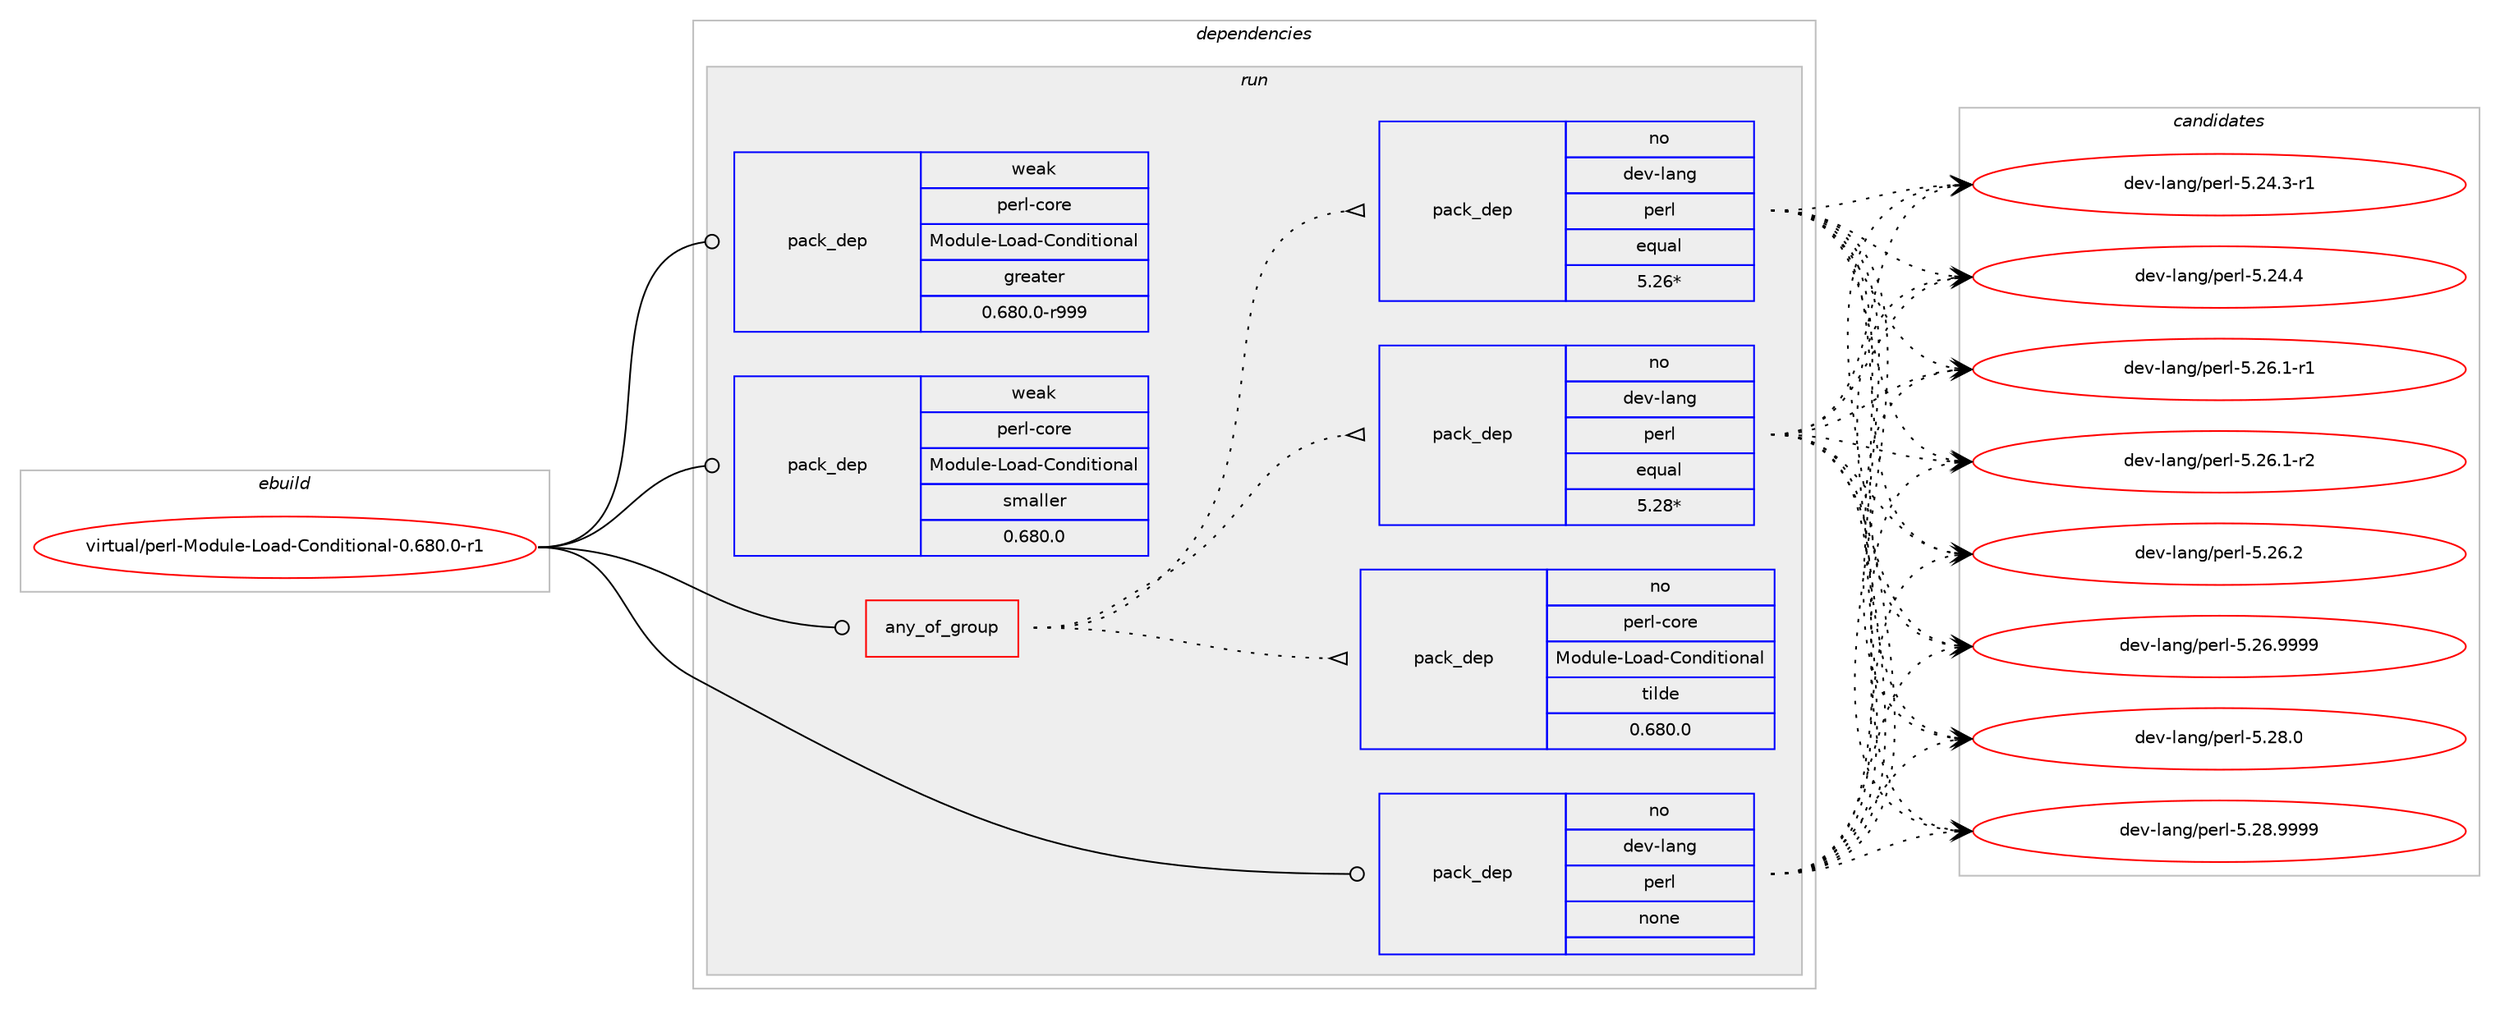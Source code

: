 digraph prolog {

# *************
# Graph options
# *************

newrank=true;
concentrate=true;
compound=true;
graph [rankdir=LR,fontname=Helvetica,fontsize=10,ranksep=1.5];#, ranksep=2.5, nodesep=0.2];
edge  [arrowhead=vee];
node  [fontname=Helvetica,fontsize=10];

# **********
# The ebuild
# **********

subgraph cluster_leftcol {
color=gray;
rank=same;
label=<<i>ebuild</i>>;
id [label="virtual/perl-Module-Load-Conditional-0.680.0-r1", color=red, width=4, href="../virtual/perl-Module-Load-Conditional-0.680.0-r1.svg"];
}

# ****************
# The dependencies
# ****************

subgraph cluster_midcol {
color=gray;
label=<<i>dependencies</i>>;
subgraph cluster_compile {
fillcolor="#eeeeee";
style=filled;
label=<<i>compile</i>>;
}
subgraph cluster_compileandrun {
fillcolor="#eeeeee";
style=filled;
label=<<i>compile and run</i>>;
}
subgraph cluster_run {
fillcolor="#eeeeee";
style=filled;
label=<<i>run</i>>;
subgraph any28001 {
dependency1742269 [label=<<TABLE BORDER="0" CELLBORDER="1" CELLSPACING="0" CELLPADDING="4"><TR><TD CELLPADDING="10">any_of_group</TD></TR></TABLE>>, shape=none, color=red];subgraph pack1250641 {
dependency1742270 [label=<<TABLE BORDER="0" CELLBORDER="1" CELLSPACING="0" CELLPADDING="4" WIDTH="220"><TR><TD ROWSPAN="6" CELLPADDING="30">pack_dep</TD></TR><TR><TD WIDTH="110">no</TD></TR><TR><TD>dev-lang</TD></TR><TR><TD>perl</TD></TR><TR><TD>equal</TD></TR><TR><TD>5.28*</TD></TR></TABLE>>, shape=none, color=blue];
}
dependency1742269:e -> dependency1742270:w [weight=20,style="dotted",arrowhead="oinv"];
subgraph pack1250642 {
dependency1742271 [label=<<TABLE BORDER="0" CELLBORDER="1" CELLSPACING="0" CELLPADDING="4" WIDTH="220"><TR><TD ROWSPAN="6" CELLPADDING="30">pack_dep</TD></TR><TR><TD WIDTH="110">no</TD></TR><TR><TD>dev-lang</TD></TR><TR><TD>perl</TD></TR><TR><TD>equal</TD></TR><TR><TD>5.26*</TD></TR></TABLE>>, shape=none, color=blue];
}
dependency1742269:e -> dependency1742271:w [weight=20,style="dotted",arrowhead="oinv"];
subgraph pack1250643 {
dependency1742272 [label=<<TABLE BORDER="0" CELLBORDER="1" CELLSPACING="0" CELLPADDING="4" WIDTH="220"><TR><TD ROWSPAN="6" CELLPADDING="30">pack_dep</TD></TR><TR><TD WIDTH="110">no</TD></TR><TR><TD>perl-core</TD></TR><TR><TD>Module-Load-Conditional</TD></TR><TR><TD>tilde</TD></TR><TR><TD>0.680.0</TD></TR></TABLE>>, shape=none, color=blue];
}
dependency1742269:e -> dependency1742272:w [weight=20,style="dotted",arrowhead="oinv"];
}
id:e -> dependency1742269:w [weight=20,style="solid",arrowhead="odot"];
subgraph pack1250644 {
dependency1742273 [label=<<TABLE BORDER="0" CELLBORDER="1" CELLSPACING="0" CELLPADDING="4" WIDTH="220"><TR><TD ROWSPAN="6" CELLPADDING="30">pack_dep</TD></TR><TR><TD WIDTH="110">no</TD></TR><TR><TD>dev-lang</TD></TR><TR><TD>perl</TD></TR><TR><TD>none</TD></TR><TR><TD></TD></TR></TABLE>>, shape=none, color=blue];
}
id:e -> dependency1742273:w [weight=20,style="solid",arrowhead="odot"];
subgraph pack1250645 {
dependency1742274 [label=<<TABLE BORDER="0" CELLBORDER="1" CELLSPACING="0" CELLPADDING="4" WIDTH="220"><TR><TD ROWSPAN="6" CELLPADDING="30">pack_dep</TD></TR><TR><TD WIDTH="110">weak</TD></TR><TR><TD>perl-core</TD></TR><TR><TD>Module-Load-Conditional</TD></TR><TR><TD>greater</TD></TR><TR><TD>0.680.0-r999</TD></TR></TABLE>>, shape=none, color=blue];
}
id:e -> dependency1742274:w [weight=20,style="solid",arrowhead="odot"];
subgraph pack1250646 {
dependency1742275 [label=<<TABLE BORDER="0" CELLBORDER="1" CELLSPACING="0" CELLPADDING="4" WIDTH="220"><TR><TD ROWSPAN="6" CELLPADDING="30">pack_dep</TD></TR><TR><TD WIDTH="110">weak</TD></TR><TR><TD>perl-core</TD></TR><TR><TD>Module-Load-Conditional</TD></TR><TR><TD>smaller</TD></TR><TR><TD>0.680.0</TD></TR></TABLE>>, shape=none, color=blue];
}
id:e -> dependency1742275:w [weight=20,style="solid",arrowhead="odot"];
}
}

# **************
# The candidates
# **************

subgraph cluster_choices {
rank=same;
color=gray;
label=<<i>candidates</i>>;

subgraph choice1250641 {
color=black;
nodesep=1;
choice100101118451089711010347112101114108455346505246514511449 [label="dev-lang/perl-5.24.3-r1", color=red, width=4,href="../dev-lang/perl-5.24.3-r1.svg"];
choice10010111845108971101034711210111410845534650524652 [label="dev-lang/perl-5.24.4", color=red, width=4,href="../dev-lang/perl-5.24.4.svg"];
choice100101118451089711010347112101114108455346505446494511449 [label="dev-lang/perl-5.26.1-r1", color=red, width=4,href="../dev-lang/perl-5.26.1-r1.svg"];
choice100101118451089711010347112101114108455346505446494511450 [label="dev-lang/perl-5.26.1-r2", color=red, width=4,href="../dev-lang/perl-5.26.1-r2.svg"];
choice10010111845108971101034711210111410845534650544650 [label="dev-lang/perl-5.26.2", color=red, width=4,href="../dev-lang/perl-5.26.2.svg"];
choice10010111845108971101034711210111410845534650544657575757 [label="dev-lang/perl-5.26.9999", color=red, width=4,href="../dev-lang/perl-5.26.9999.svg"];
choice10010111845108971101034711210111410845534650564648 [label="dev-lang/perl-5.28.0", color=red, width=4,href="../dev-lang/perl-5.28.0.svg"];
choice10010111845108971101034711210111410845534650564657575757 [label="dev-lang/perl-5.28.9999", color=red, width=4,href="../dev-lang/perl-5.28.9999.svg"];
dependency1742270:e -> choice100101118451089711010347112101114108455346505246514511449:w [style=dotted,weight="100"];
dependency1742270:e -> choice10010111845108971101034711210111410845534650524652:w [style=dotted,weight="100"];
dependency1742270:e -> choice100101118451089711010347112101114108455346505446494511449:w [style=dotted,weight="100"];
dependency1742270:e -> choice100101118451089711010347112101114108455346505446494511450:w [style=dotted,weight="100"];
dependency1742270:e -> choice10010111845108971101034711210111410845534650544650:w [style=dotted,weight="100"];
dependency1742270:e -> choice10010111845108971101034711210111410845534650544657575757:w [style=dotted,weight="100"];
dependency1742270:e -> choice10010111845108971101034711210111410845534650564648:w [style=dotted,weight="100"];
dependency1742270:e -> choice10010111845108971101034711210111410845534650564657575757:w [style=dotted,weight="100"];
}
subgraph choice1250642 {
color=black;
nodesep=1;
choice100101118451089711010347112101114108455346505246514511449 [label="dev-lang/perl-5.24.3-r1", color=red, width=4,href="../dev-lang/perl-5.24.3-r1.svg"];
choice10010111845108971101034711210111410845534650524652 [label="dev-lang/perl-5.24.4", color=red, width=4,href="../dev-lang/perl-5.24.4.svg"];
choice100101118451089711010347112101114108455346505446494511449 [label="dev-lang/perl-5.26.1-r1", color=red, width=4,href="../dev-lang/perl-5.26.1-r1.svg"];
choice100101118451089711010347112101114108455346505446494511450 [label="dev-lang/perl-5.26.1-r2", color=red, width=4,href="../dev-lang/perl-5.26.1-r2.svg"];
choice10010111845108971101034711210111410845534650544650 [label="dev-lang/perl-5.26.2", color=red, width=4,href="../dev-lang/perl-5.26.2.svg"];
choice10010111845108971101034711210111410845534650544657575757 [label="dev-lang/perl-5.26.9999", color=red, width=4,href="../dev-lang/perl-5.26.9999.svg"];
choice10010111845108971101034711210111410845534650564648 [label="dev-lang/perl-5.28.0", color=red, width=4,href="../dev-lang/perl-5.28.0.svg"];
choice10010111845108971101034711210111410845534650564657575757 [label="dev-lang/perl-5.28.9999", color=red, width=4,href="../dev-lang/perl-5.28.9999.svg"];
dependency1742271:e -> choice100101118451089711010347112101114108455346505246514511449:w [style=dotted,weight="100"];
dependency1742271:e -> choice10010111845108971101034711210111410845534650524652:w [style=dotted,weight="100"];
dependency1742271:e -> choice100101118451089711010347112101114108455346505446494511449:w [style=dotted,weight="100"];
dependency1742271:e -> choice100101118451089711010347112101114108455346505446494511450:w [style=dotted,weight="100"];
dependency1742271:e -> choice10010111845108971101034711210111410845534650544650:w [style=dotted,weight="100"];
dependency1742271:e -> choice10010111845108971101034711210111410845534650544657575757:w [style=dotted,weight="100"];
dependency1742271:e -> choice10010111845108971101034711210111410845534650564648:w [style=dotted,weight="100"];
dependency1742271:e -> choice10010111845108971101034711210111410845534650564657575757:w [style=dotted,weight="100"];
}
subgraph choice1250643 {
color=black;
nodesep=1;
}
subgraph choice1250644 {
color=black;
nodesep=1;
choice100101118451089711010347112101114108455346505246514511449 [label="dev-lang/perl-5.24.3-r1", color=red, width=4,href="../dev-lang/perl-5.24.3-r1.svg"];
choice10010111845108971101034711210111410845534650524652 [label="dev-lang/perl-5.24.4", color=red, width=4,href="../dev-lang/perl-5.24.4.svg"];
choice100101118451089711010347112101114108455346505446494511449 [label="dev-lang/perl-5.26.1-r1", color=red, width=4,href="../dev-lang/perl-5.26.1-r1.svg"];
choice100101118451089711010347112101114108455346505446494511450 [label="dev-lang/perl-5.26.1-r2", color=red, width=4,href="../dev-lang/perl-5.26.1-r2.svg"];
choice10010111845108971101034711210111410845534650544650 [label="dev-lang/perl-5.26.2", color=red, width=4,href="../dev-lang/perl-5.26.2.svg"];
choice10010111845108971101034711210111410845534650544657575757 [label="dev-lang/perl-5.26.9999", color=red, width=4,href="../dev-lang/perl-5.26.9999.svg"];
choice10010111845108971101034711210111410845534650564648 [label="dev-lang/perl-5.28.0", color=red, width=4,href="../dev-lang/perl-5.28.0.svg"];
choice10010111845108971101034711210111410845534650564657575757 [label="dev-lang/perl-5.28.9999", color=red, width=4,href="../dev-lang/perl-5.28.9999.svg"];
dependency1742273:e -> choice100101118451089711010347112101114108455346505246514511449:w [style=dotted,weight="100"];
dependency1742273:e -> choice10010111845108971101034711210111410845534650524652:w [style=dotted,weight="100"];
dependency1742273:e -> choice100101118451089711010347112101114108455346505446494511449:w [style=dotted,weight="100"];
dependency1742273:e -> choice100101118451089711010347112101114108455346505446494511450:w [style=dotted,weight="100"];
dependency1742273:e -> choice10010111845108971101034711210111410845534650544650:w [style=dotted,weight="100"];
dependency1742273:e -> choice10010111845108971101034711210111410845534650544657575757:w [style=dotted,weight="100"];
dependency1742273:e -> choice10010111845108971101034711210111410845534650564648:w [style=dotted,weight="100"];
dependency1742273:e -> choice10010111845108971101034711210111410845534650564657575757:w [style=dotted,weight="100"];
}
subgraph choice1250645 {
color=black;
nodesep=1;
}
subgraph choice1250646 {
color=black;
nodesep=1;
}
}

}
